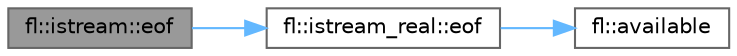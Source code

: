 digraph "fl::istream::eof"
{
 // INTERACTIVE_SVG=YES
 // LATEX_PDF_SIZE
  bgcolor="transparent";
  edge [fontname=Helvetica,fontsize=10,labelfontname=Helvetica,labelfontsize=10];
  node [fontname=Helvetica,fontsize=10,shape=box,height=0.2,width=0.4];
  rankdir="LR";
  Node1 [id="Node000001",label="fl::istream::eof",height=0.2,width=0.4,color="gray40", fillcolor="grey60", style="filled", fontcolor="black",tooltip=" "];
  Node1 -> Node2 [id="edge1_Node000001_Node000002",color="steelblue1",style="solid",tooltip=" "];
  Node2 [id="Node000002",label="fl::istream_real::eof",height=0.2,width=0.4,color="grey40", fillcolor="white", style="filled",URL="$dc/d4b/classfl_1_1istream__real_acdd05561c7e7fdaf39a88657fd29d32e.html#acdd05561c7e7fdaf39a88657fd29d32e",tooltip=" "];
  Node2 -> Node3 [id="edge2_Node000002_Node000003",color="steelblue1",style="solid",tooltip=" "];
  Node3 [id="Node000003",label="fl::available",height=0.2,width=0.4,color="grey40", fillcolor="white", style="filled",URL="$d4/d36/namespacefl_a01186a22a1055c583d5408c116c84ffa.html#a01186a22a1055c583d5408c116c84ffa",tooltip=" "];
}
